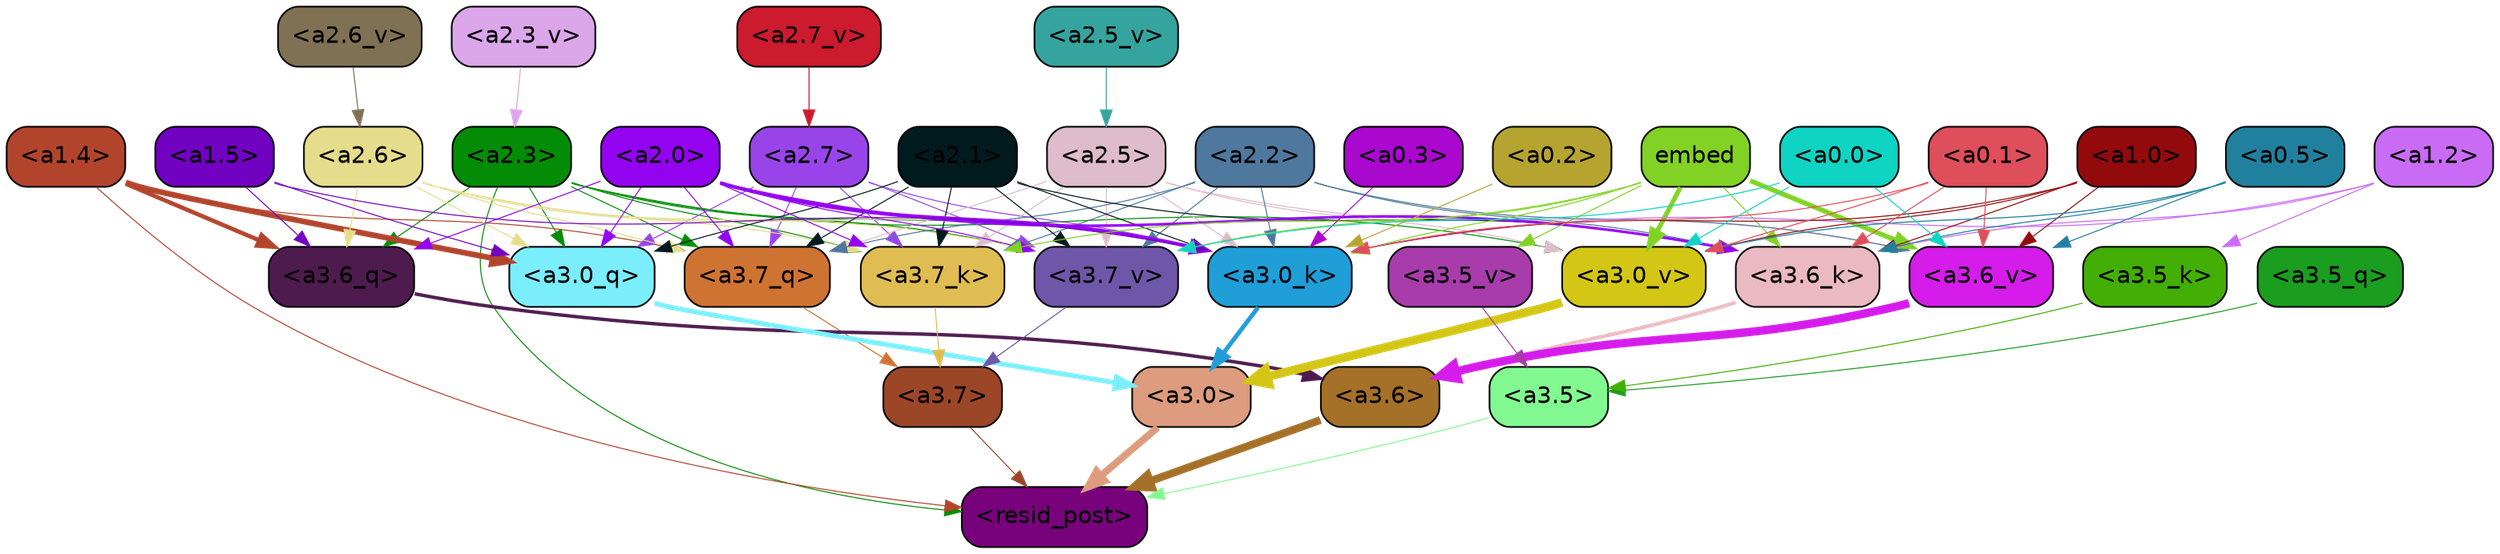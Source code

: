 strict digraph "" {
	graph [bgcolor=transparent,
		layout=dot,
		overlap=false,
		splines=true
	];
	"<a3.7>"	[color=black,
		fillcolor="#9c4628",
		fontname=Helvetica,
		shape=box,
		style="filled, rounded"];
	"<resid_post>"	[color=black,
		fillcolor="#78027c",
		fontname=Helvetica,
		shape=box,
		style="filled, rounded"];
	"<a3.7>" -> "<resid_post>"	[color="#9c4628",
		penwidth=0.6];
	"<a3.6>"	[color=black,
		fillcolor="#a57028",
		fontname=Helvetica,
		shape=box,
		style="filled, rounded"];
	"<a3.6>" -> "<resid_post>"	[color="#a57028",
		penwidth=4.648244500160217];
	"<a3.5>"	[color=black,
		fillcolor="#82f990",
		fontname=Helvetica,
		shape=box,
		style="filled, rounded"];
	"<a3.5>" -> "<resid_post>"	[color="#82f990",
		penwidth=0.6];
	"<a3.0>"	[color=black,
		fillcolor="#dc9c7d",
		fontname=Helvetica,
		shape=box,
		style="filled, rounded"];
	"<a3.0>" -> "<resid_post>"	[color="#dc9c7d",
		penwidth=4.3288813829422];
	"<a2.3>"	[color=black,
		fillcolor="#048c06",
		fontname=Helvetica,
		shape=box,
		style="filled, rounded"];
	"<a2.3>" -> "<resid_post>"	[color="#048c06",
		penwidth=0.6];
	"<a3.7_q>"	[color=black,
		fillcolor="#cf7333",
		fontname=Helvetica,
		shape=box,
		style="filled, rounded"];
	"<a2.3>" -> "<a3.7_q>"	[color="#048c06",
		penwidth=0.6];
	"<a3.6_q>"	[color=black,
		fillcolor="#4d1b4e",
		fontname=Helvetica,
		shape=box,
		style="filled, rounded"];
	"<a2.3>" -> "<a3.6_q>"	[color="#048c06",
		penwidth=0.6];
	"<a3.0_q>"	[color=black,
		fillcolor="#7beefd",
		fontname=Helvetica,
		shape=box,
		style="filled, rounded"];
	"<a2.3>" -> "<a3.0_q>"	[color="#048c06",
		penwidth=0.6];
	"<a3.7_k>"	[color=black,
		fillcolor="#e0bd52",
		fontname=Helvetica,
		shape=box,
		style="filled, rounded"];
	"<a2.3>" -> "<a3.7_k>"	[color="#048c06",
		penwidth=0.6];
	"<a3.0_k>"	[color=black,
		fillcolor="#1f9ed8",
		fontname=Helvetica,
		shape=box,
		style="filled, rounded"];
	"<a2.3>" -> "<a3.0_k>"	[color="#048c06",
		penwidth=0.6];
	"<a3.7_v>"	[color=black,
		fillcolor="#6e56a8",
		fontname=Helvetica,
		shape=box,
		style="filled, rounded"];
	"<a2.3>" -> "<a3.7_v>"	[color="#048c06",
		penwidth=0.6];
	"<a3.0_v>"	[color=black,
		fillcolor="#d3c615",
		fontname=Helvetica,
		shape=box,
		style="filled, rounded"];
	"<a2.3>" -> "<a3.0_v>"	[color="#048c06",
		penwidth=0.6];
	"<a1.4>"	[color=black,
		fillcolor="#b3442c",
		fontname=Helvetica,
		shape=box,
		style="filled, rounded"];
	"<a1.4>" -> "<resid_post>"	[color="#b3442c",
		penwidth=0.6];
	"<a1.4>" -> "<a3.7_q>"	[color="#b3442c",
		penwidth=0.6];
	"<a1.4>" -> "<a3.6_q>"	[color="#b3442c",
		penwidth=2.5397292599081993];
	"<a1.4>" -> "<a3.0_q>"	[color="#b3442c",
		penwidth=3.3985572457313538];
	"<a3.7_q>" -> "<a3.7>"	[color="#cf7333",
		penwidth=0.6];
	"<a3.6_q>" -> "<a3.6>"	[color="#4d1b4e",
		penwidth=2.03758105635643];
	"<a3.5_q>"	[color=black,
		fillcolor="#1b9d20",
		fontname=Helvetica,
		shape=box,
		style="filled, rounded"];
	"<a3.5_q>" -> "<a3.5>"	[color="#1b9d20",
		penwidth=0.6];
	"<a3.0_q>" -> "<a3.0>"	[color="#7beefd",
		penwidth=2.8638100624084473];
	"<a3.7_k>" -> "<a3.7>"	[color="#e0bd52",
		penwidth=0.6];
	"<a3.6_k>"	[color=black,
		fillcolor="#ebb9c2",
		fontname=Helvetica,
		shape=box,
		style="filled, rounded"];
	"<a3.6_k>" -> "<a3.6>"	[color="#ebb9c2",
		penwidth=2.174198240041733];
	"<a3.5_k>"	[color=black,
		fillcolor="#43ae05",
		fontname=Helvetica,
		shape=box,
		style="filled, rounded"];
	"<a3.5_k>" -> "<a3.5>"	[color="#43ae05",
		penwidth=0.6];
	"<a3.0_k>" -> "<a3.0>"	[color="#1f9ed8",
		penwidth=2.6274144649505615];
	"<a3.7_v>" -> "<a3.7>"	[color="#6e56a8",
		penwidth=0.6];
	"<a3.6_v>"	[color=black,
		fillcolor="#d51cea",
		fontname=Helvetica,
		shape=box,
		style="filled, rounded"];
	"<a3.6_v>" -> "<a3.6>"	[color="#d51cea",
		penwidth=5.002329230308533];
	"<a3.5_v>"	[color=black,
		fillcolor="#a73caa",
		fontname=Helvetica,
		shape=box,
		style="filled, rounded"];
	"<a3.5_v>" -> "<a3.5>"	[color="#a73caa",
		penwidth=0.6];
	"<a3.0_v>" -> "<a3.0>"	[color="#d3c615",
		penwidth=5.188832879066467];
	"<a2.7>"	[color=black,
		fillcolor="#9944e9",
		fontname=Helvetica,
		shape=box,
		style="filled, rounded"];
	"<a2.7>" -> "<a3.7_q>"	[color="#9944e9",
		penwidth=0.6];
	"<a2.7>" -> "<a3.0_q>"	[color="#9944e9",
		penwidth=0.6];
	"<a2.7>" -> "<a3.7_k>"	[color="#9944e9",
		penwidth=0.6];
	"<a2.7>" -> "<a3.0_k>"	[color="#9944e9",
		penwidth=0.6];
	"<a2.7>" -> "<a3.7_v>"	[color="#9944e9",
		penwidth=0.6];
	"<a2.6>"	[color=black,
		fillcolor="#e5dd8b",
		fontname=Helvetica,
		shape=box,
		style="filled, rounded"];
	"<a2.6>" -> "<a3.7_q>"	[color="#e5dd8b",
		penwidth=0.6];
	"<a2.6>" -> "<a3.6_q>"	[color="#e5dd8b",
		penwidth=0.6];
	"<a2.6>" -> "<a3.0_q>"	[color="#e5dd8b",
		penwidth=0.6];
	"<a2.6>" -> "<a3.7_k>"	[color="#e5dd8b",
		penwidth=0.6];
	"<a2.6>" -> "<a3.0_k>"	[color="#e5dd8b",
		penwidth=0.6];
	"<a2.6>" -> "<a3.7_v>"	[color="#e5dd8b",
		penwidth=0.6];
	"<a2.5>"	[color=black,
		fillcolor="#debccb",
		fontname=Helvetica,
		shape=box,
		style="filled, rounded"];
	"<a2.5>" -> "<a3.7_q>"	[color="#debccb",
		penwidth=0.6];
	"<a2.5>" -> "<a3.7_k>"	[color="#debccb",
		penwidth=0.6];
	"<a2.5>" -> "<a3.0_k>"	[color="#debccb",
		penwidth=0.6];
	"<a2.5>" -> "<a3.7_v>"	[color="#debccb",
		penwidth=0.6];
	"<a2.5>" -> "<a3.6_v>"	[color="#debccb",
		penwidth=0.6];
	"<a2.5>" -> "<a3.0_v>"	[color="#debccb",
		penwidth=0.6];
	"<a2.2>"	[color=black,
		fillcolor="#4f789e",
		fontname=Helvetica,
		shape=box,
		style="filled, rounded"];
	"<a2.2>" -> "<a3.7_q>"	[color="#4f789e",
		penwidth=0.6];
	"<a2.2>" -> "<a3.7_k>"	[color="#4f789e",
		penwidth=0.6];
	"<a2.2>" -> "<a3.6_k>"	[color="#4f789e",
		penwidth=0.6];
	"<a2.2>" -> "<a3.0_k>"	[color="#4f789e",
		penwidth=0.6];
	"<a2.2>" -> "<a3.7_v>"	[color="#4f789e",
		penwidth=0.6];
	"<a2.2>" -> "<a3.6_v>"	[color="#4f789e",
		penwidth=0.6];
	"<a2.1>"	[color=black,
		fillcolor="#011a1d",
		fontname=Helvetica,
		shape=box,
		style="filled, rounded"];
	"<a2.1>" -> "<a3.7_q>"	[color="#011a1d",
		penwidth=0.6];
	"<a2.1>" -> "<a3.0_q>"	[color="#011a1d",
		penwidth=0.6];
	"<a2.1>" -> "<a3.7_k>"	[color="#011a1d",
		penwidth=0.6];
	"<a2.1>" -> "<a3.6_k>"	[color="#011a1d",
		penwidth=0.6];
	"<a2.1>" -> "<a3.0_k>"	[color="#011a1d",
		penwidth=0.6];
	"<a2.1>" -> "<a3.7_v>"	[color="#011a1d",
		penwidth=0.6];
	"<a2.0>"	[color=black,
		fillcolor="#9303f0",
		fontname=Helvetica,
		shape=box,
		style="filled, rounded"];
	"<a2.0>" -> "<a3.7_q>"	[color="#9303f0",
		penwidth=0.6];
	"<a2.0>" -> "<a3.6_q>"	[color="#9303f0",
		penwidth=0.6];
	"<a2.0>" -> "<a3.0_q>"	[color="#9303f0",
		penwidth=0.6];
	"<a2.0>" -> "<a3.7_k>"	[color="#9303f0",
		penwidth=0.6];
	"<a2.0>" -> "<a3.6_k>"	[color="#9303f0",
		penwidth=1.5717863738536835];
	"<a2.0>" -> "<a3.0_k>"	[color="#9303f0",
		penwidth=2.205150544643402];
	"<a2.0>" -> "<a3.7_v>"	[color="#9303f0",
		penwidth=0.6];
	"<a1.5>"	[color=black,
		fillcolor="#7102c1",
		fontname=Helvetica,
		shape=box,
		style="filled, rounded"];
	"<a1.5>" -> "<a3.6_q>"	[color="#7102c1",
		penwidth=0.6];
	"<a1.5>" -> "<a3.0_q>"	[color="#7102c1",
		penwidth=0.6];
	"<a1.5>" -> "<a3.0_k>"	[color="#7102c1",
		penwidth=0.6];
	embed	[color=black,
		fillcolor="#81d225",
		fontname=Helvetica,
		shape=box,
		style="filled, rounded"];
	embed -> "<a3.7_k>"	[color="#81d225",
		penwidth=0.6];
	embed -> "<a3.6_k>"	[color="#81d225",
		penwidth=0.6];
	embed -> "<a3.0_k>"	[color="#81d225",
		penwidth=0.6];
	embed -> "<a3.7_v>"	[color="#81d225",
		penwidth=0.6];
	embed -> "<a3.6_v>"	[color="#81d225",
		penwidth=2.882729172706604];
	embed -> "<a3.5_v>"	[color="#81d225",
		penwidth=0.6];
	embed -> "<a3.0_v>"	[color="#81d225",
		penwidth=2.812090039253235];
	"<a1.2>"	[color=black,
		fillcolor="#ca6bf6",
		fontname=Helvetica,
		shape=box,
		style="filled, rounded"];
	"<a1.2>" -> "<a3.6_k>"	[color="#ca6bf6",
		penwidth=0.6];
	"<a1.2>" -> "<a3.5_k>"	[color="#ca6bf6",
		penwidth=0.6];
	"<a1.2>" -> "<a3.0_k>"	[color="#ca6bf6",
		penwidth=0.6];
	"<a1.0>"	[color=black,
		fillcolor="#930a0d",
		fontname=Helvetica,
		shape=box,
		style="filled, rounded"];
	"<a1.0>" -> "<a3.6_k>"	[color="#930a0d",
		penwidth=0.6];
	"<a1.0>" -> "<a3.0_k>"	[color="#930a0d",
		penwidth=0.6];
	"<a1.0>" -> "<a3.6_v>"	[color="#930a0d",
		penwidth=0.6];
	"<a1.0>" -> "<a3.0_v>"	[color="#930a0d",
		penwidth=0.6];
	"<a0.5>"	[color=black,
		fillcolor="#21809e",
		fontname=Helvetica,
		shape=box,
		style="filled, rounded"];
	"<a0.5>" -> "<a3.6_k>"	[color="#21809e",
		penwidth=0.6];
	"<a0.5>" -> "<a3.6_v>"	[color="#21809e",
		penwidth=0.6];
	"<a0.5>" -> "<a3.0_v>"	[color="#21809e",
		penwidth=0.6281400918960571];
	"<a0.1>"	[color=black,
		fillcolor="#de4e5b",
		fontname=Helvetica,
		shape=box,
		style="filled, rounded"];
	"<a0.1>" -> "<a3.6_k>"	[color="#de4e5b",
		penwidth=0.6];
	"<a0.1>" -> "<a3.0_k>"	[color="#de4e5b",
		penwidth=0.6];
	"<a0.1>" -> "<a3.6_v>"	[color="#de4e5b",
		penwidth=0.6];
	"<a0.1>" -> "<a3.0_v>"	[color="#de4e5b",
		penwidth=0.6];
	"<a0.3>"	[color=black,
		fillcolor="#aa07cf",
		fontname=Helvetica,
		shape=box,
		style="filled, rounded"];
	"<a0.3>" -> "<a3.0_k>"	[color="#aa07cf",
		penwidth=0.6];
	"<a0.2>"	[color=black,
		fillcolor="#b6a431",
		fontname=Helvetica,
		shape=box,
		style="filled, rounded"];
	"<a0.2>" -> "<a3.0_k>"	[color="#b6a431",
		penwidth=0.6];
	"<a0.0>"	[color=black,
		fillcolor="#0fd3c3",
		fontname=Helvetica,
		shape=box,
		style="filled, rounded"];
	"<a0.0>" -> "<a3.7_v>"	[color="#0fd3c3",
		penwidth=0.6];
	"<a0.0>" -> "<a3.6_v>"	[color="#0fd3c3",
		penwidth=0.6];
	"<a0.0>" -> "<a3.0_v>"	[color="#0fd3c3",
		penwidth=0.6];
	"<a2.7_v>"	[color=black,
		fillcolor="#cc1a2e",
		fontname=Helvetica,
		shape=box,
		style="filled, rounded"];
	"<a2.7_v>" -> "<a2.7>"	[color="#cc1a2e",
		penwidth=0.6];
	"<a2.6_v>"	[color=black,
		fillcolor="#807155",
		fontname=Helvetica,
		shape=box,
		style="filled, rounded"];
	"<a2.6_v>" -> "<a2.6>"	[color="#807155",
		penwidth=0.6];
	"<a2.5_v>"	[color=black,
		fillcolor="#36a49e",
		fontname=Helvetica,
		shape=box,
		style="filled, rounded"];
	"<a2.5_v>" -> "<a2.5>"	[color="#36a49e",
		penwidth=0.6];
	"<a2.3_v>"	[color=black,
		fillcolor="#dca6eb",
		fontname=Helvetica,
		shape=box,
		style="filled, rounded"];
	"<a2.3_v>" -> "<a2.3>"	[color="#dca6eb",
		penwidth=0.6];
}
